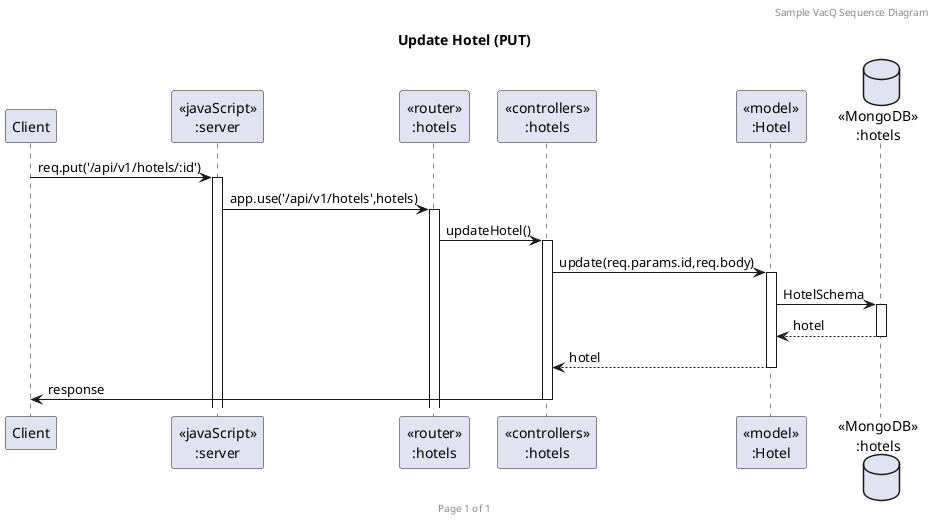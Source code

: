 @startuml Update Hotel (PUT)

header Sample VacQ Sequence Diagram
footer Page %page% of %lastpage%
title "Update Hotel (PUT)"

participant "Client" as client
participant "<<javaScript>>\n:server" as server
participant "<<router>>\n:hotels" as routerHotels
participant "<<controllers>>\n:hotels" as controllersHotels
participant "<<model>>\n:Hotel" as modelHotel
database "<<MongoDB>>\n:hotels" as HotelsDatabase

client->server ++:req.put('/api/v1/hotels/:id')
server->routerHotels ++:app.use('/api/v1/hotels',hotels)
routerHotels -> controllersHotels ++:updateHotel()
controllersHotels->modelHotel ++:update(req.params.id,req.body)
modelHotel ->HotelsDatabase ++: HotelSchema
HotelsDatabase --> modelHotel --: hotel
controllersHotels <-- modelHotel --:hotel
controllersHotels->client --:response

@enduml